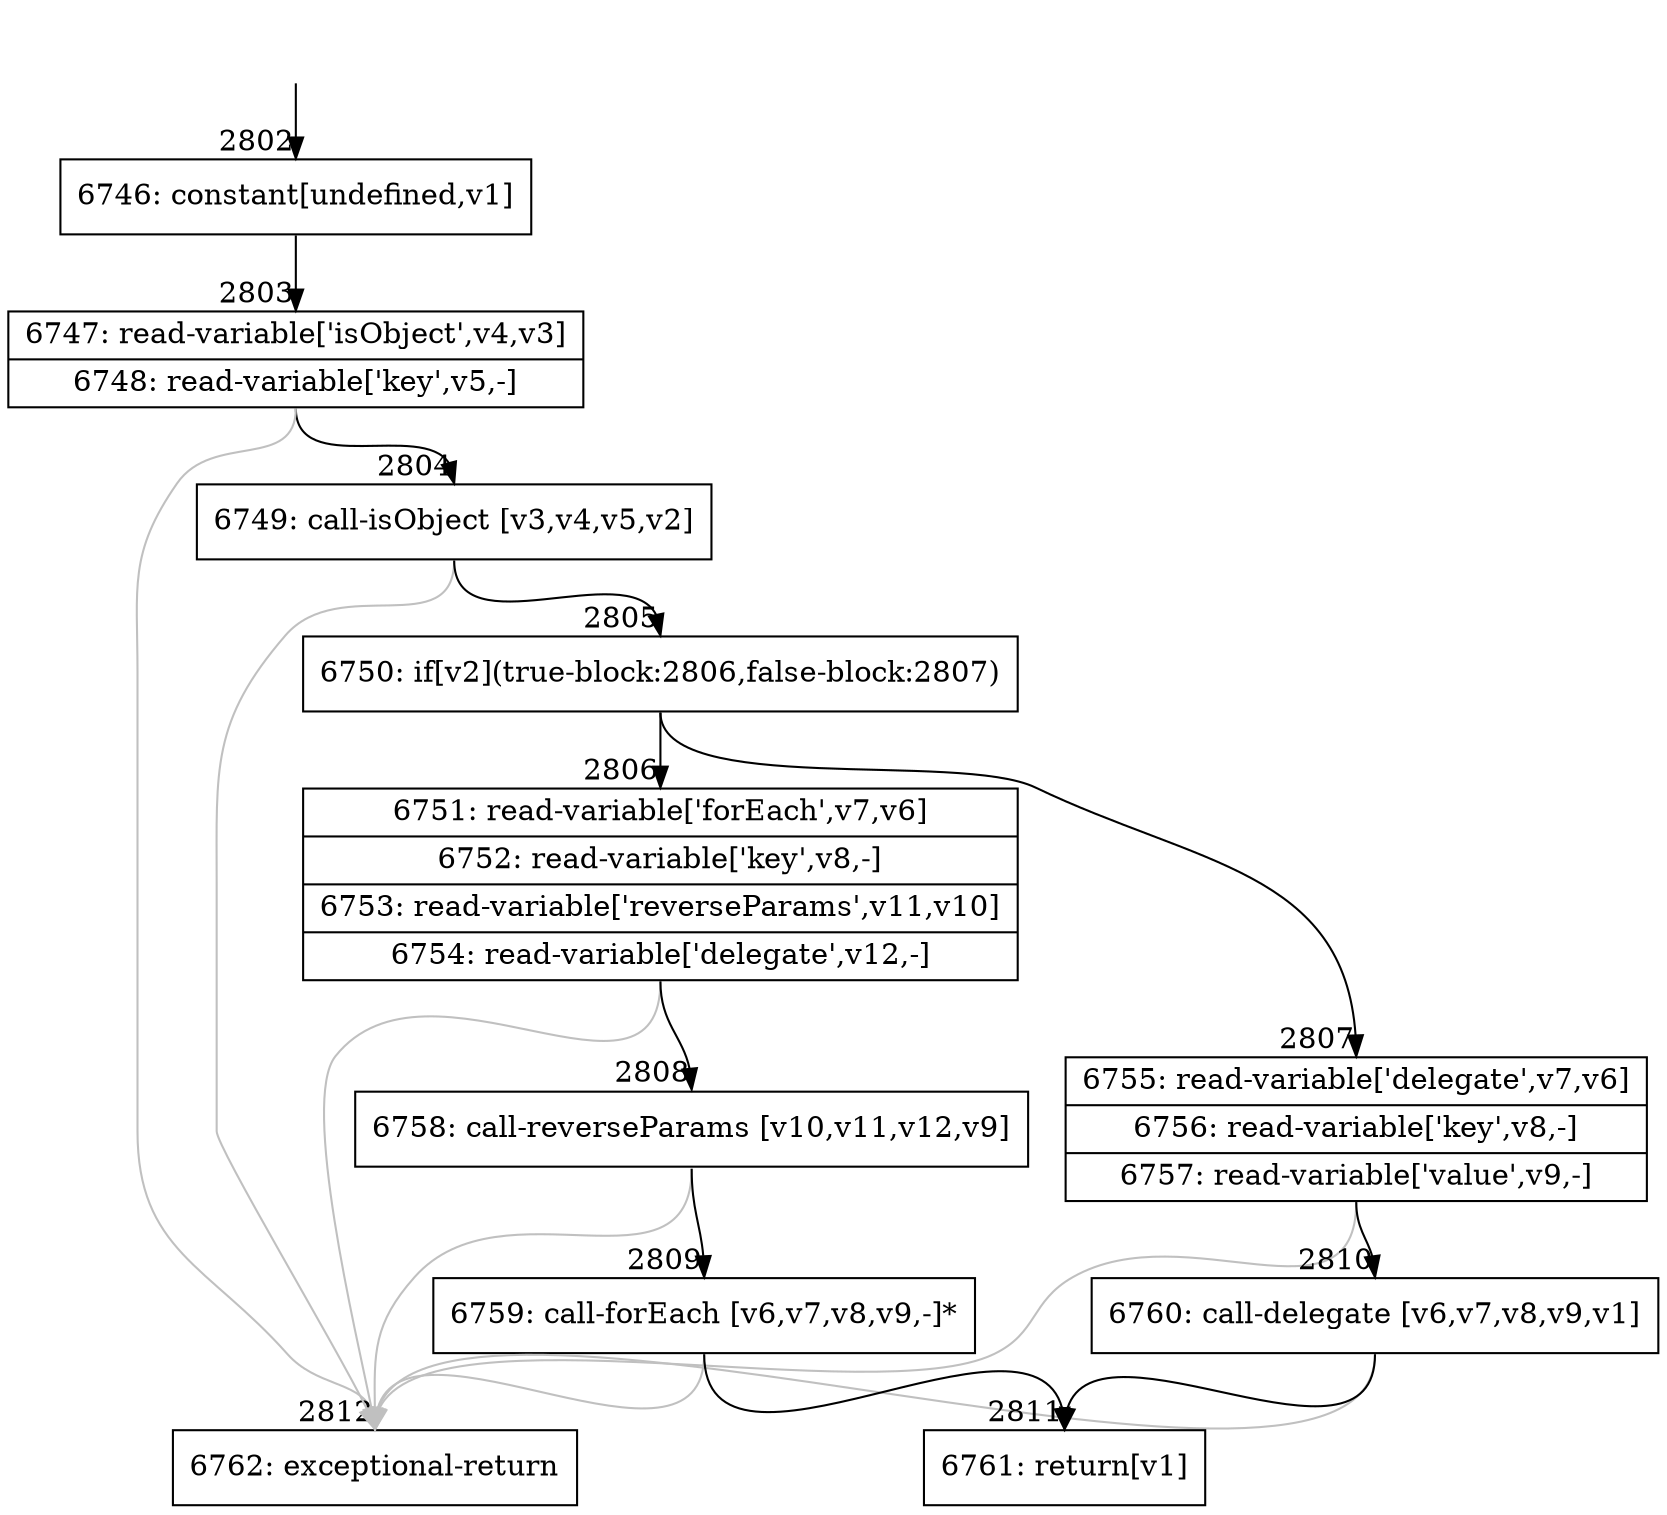 digraph {
rankdir="TD"
BB_entry229[shape=none,label=""];
BB_entry229 -> BB2802 [tailport=s, headport=n, headlabel="    2802"]
BB2802 [shape=record label="{6746: constant[undefined,v1]}" ] 
BB2802 -> BB2803 [tailport=s, headport=n, headlabel="      2803"]
BB2803 [shape=record label="{6747: read-variable['isObject',v4,v3]|6748: read-variable['key',v5,-]}" ] 
BB2803 -> BB2804 [tailport=s, headport=n, headlabel="      2804"]
BB2803 -> BB2812 [tailport=s, headport=n, color=gray, headlabel="      2812"]
BB2804 [shape=record label="{6749: call-isObject [v3,v4,v5,v2]}" ] 
BB2804 -> BB2805 [tailport=s, headport=n, headlabel="      2805"]
BB2804 -> BB2812 [tailport=s, headport=n, color=gray]
BB2805 [shape=record label="{6750: if[v2](true-block:2806,false-block:2807)}" ] 
BB2805 -> BB2806 [tailport=s, headport=n, headlabel="      2806"]
BB2805 -> BB2807 [tailport=s, headport=n, headlabel="      2807"]
BB2806 [shape=record label="{6751: read-variable['forEach',v7,v6]|6752: read-variable['key',v8,-]|6753: read-variable['reverseParams',v11,v10]|6754: read-variable['delegate',v12,-]}" ] 
BB2806 -> BB2808 [tailport=s, headport=n, headlabel="      2808"]
BB2806 -> BB2812 [tailport=s, headport=n, color=gray]
BB2807 [shape=record label="{6755: read-variable['delegate',v7,v6]|6756: read-variable['key',v8,-]|6757: read-variable['value',v9,-]}" ] 
BB2807 -> BB2810 [tailport=s, headport=n, headlabel="      2810"]
BB2807 -> BB2812 [tailport=s, headport=n, color=gray]
BB2808 [shape=record label="{6758: call-reverseParams [v10,v11,v12,v9]}" ] 
BB2808 -> BB2809 [tailport=s, headport=n, headlabel="      2809"]
BB2808 -> BB2812 [tailport=s, headport=n, color=gray]
BB2809 [shape=record label="{6759: call-forEach [v6,v7,v8,v9,-]*}" ] 
BB2809 -> BB2811 [tailport=s, headport=n, headlabel="      2811"]
BB2809 -> BB2812 [tailport=s, headport=n, color=gray]
BB2810 [shape=record label="{6760: call-delegate [v6,v7,v8,v9,v1]}" ] 
BB2810 -> BB2811 [tailport=s, headport=n]
BB2810 -> BB2812 [tailport=s, headport=n, color=gray]
BB2811 [shape=record label="{6761: return[v1]}" ] 
BB2812 [shape=record label="{6762: exceptional-return}" ] 
//#$~ 4287
}

